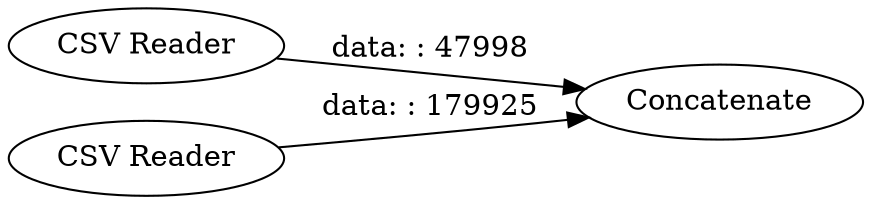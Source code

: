 digraph {
	"-5665151084343677472_1" [label="CSV Reader"]
	"-5665151084343677472_3" [label="CSV Reader"]
	"-5665151084343677472_2" [label=Concatenate]
	"-5665151084343677472_3" -> "-5665151084343677472_2" [label="data: : 179925"]
	"-5665151084343677472_1" -> "-5665151084343677472_2" [label="data: : 47998"]
	rankdir=LR
}
